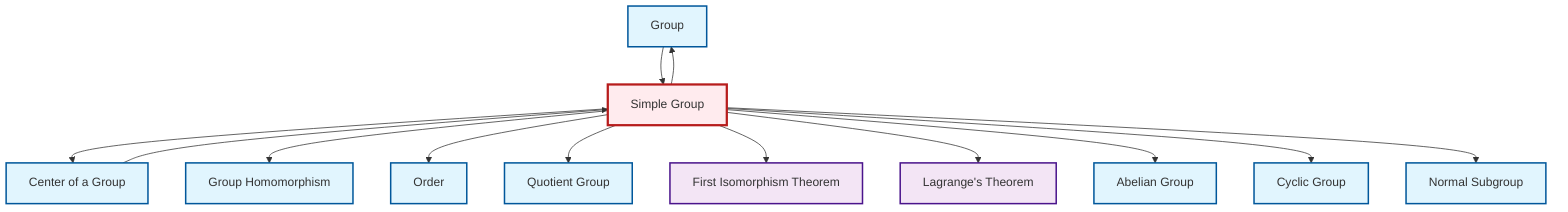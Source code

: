 graph TD
    classDef definition fill:#e1f5fe,stroke:#01579b,stroke-width:2px
    classDef theorem fill:#f3e5f5,stroke:#4a148c,stroke-width:2px
    classDef axiom fill:#fff3e0,stroke:#e65100,stroke-width:2px
    classDef example fill:#e8f5e9,stroke:#1b5e20,stroke-width:2px
    classDef current fill:#ffebee,stroke:#b71c1c,stroke-width:3px
    def-abelian-group["Abelian Group"]:::definition
    def-cyclic-group["Cyclic Group"]:::definition
    def-group["Group"]:::definition
    def-order["Order"]:::definition
    def-normal-subgroup["Normal Subgroup"]:::definition
    thm-lagrange["Lagrange's Theorem"]:::theorem
    def-homomorphism["Group Homomorphism"]:::definition
    def-simple-group["Simple Group"]:::definition
    def-center-of-group["Center of a Group"]:::definition
    def-quotient-group["Quotient Group"]:::definition
    thm-first-isomorphism["First Isomorphism Theorem"]:::theorem
    def-simple-group --> def-center-of-group
    def-simple-group --> def-homomorphism
    def-simple-group --> def-order
    def-simple-group --> def-quotient-group
    def-simple-group --> def-group
    def-simple-group --> thm-first-isomorphism
    def-simple-group --> thm-lagrange
    def-simple-group --> def-abelian-group
    def-group --> def-simple-group
    def-center-of-group --> def-simple-group
    def-simple-group --> def-cyclic-group
    def-simple-group --> def-normal-subgroup
    class def-simple-group current